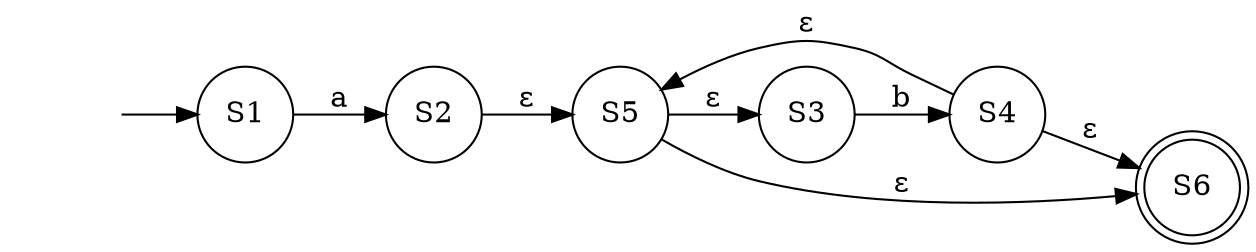 digraph NFA {
	"" [shape=none]
	"" -> S1
	S1 [shape=circle]
	S1 -> S2 [label=a]
	S2 [shape=circle]
	S2 -> S5 [label="ε"]
	S3 [shape=circle]
	S3 -> S4 [label=b]
	S4 [shape=circle]
	S4 -> S5 [label="ε"]
	S4 -> S6 [label="ε"]
	S5 [shape=circle]
	S5 -> S3 [label="ε"]
	S5 -> S6 [label="ε"]
	S6 [shape=doublecircle]
	rankdir=LR
}
